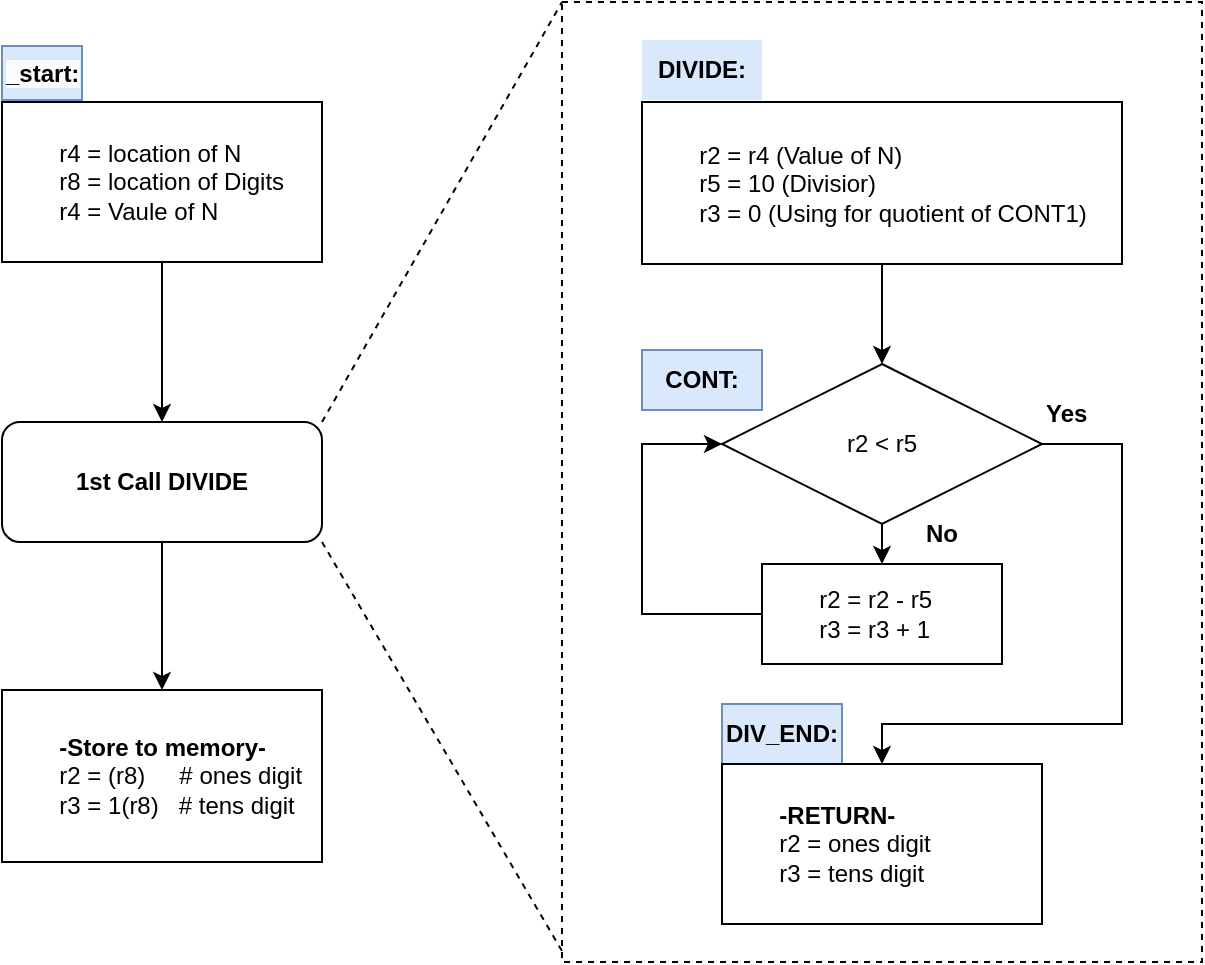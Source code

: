 <mxfile version="24.7.13">
  <diagram name="페이지-1" id="ce_NVx3RETFj6dejwcUg">
    <mxGraphModel dx="1050" dy="522" grid="1" gridSize="10" guides="1" tooltips="1" connect="1" arrows="1" fold="1" page="1" pageScale="1" pageWidth="827" pageHeight="1169" math="0" shadow="0">
      <root>
        <mxCell id="0" />
        <mxCell id="1" parent="0" />
        <mxCell id="Ou3jM49S1WrMlTZlGvHu-3" style="edgeStyle=orthogonalEdgeStyle;rounded=0;orthogonalLoop=1;jettySize=auto;html=1;exitX=0.5;exitY=1;exitDx=0;exitDy=0;entryX=0.5;entryY=0;entryDx=0;entryDy=0;" edge="1" parent="1" source="Ou3jM49S1WrMlTZlGvHu-4" target="Ou3jM49S1WrMlTZlGvHu-8">
          <mxGeometry relative="1" as="geometry" />
        </mxCell>
        <mxCell id="Ou3jM49S1WrMlTZlGvHu-4" value="&lt;div&gt;&lt;span style=&quot;white-space: pre;&quot;&gt;&#x9;&lt;/span&gt;r4 = location of N&lt;br&gt;&lt;div&gt;&lt;span style=&quot;background-color: initial;&quot;&gt;&amp;nbsp; &amp;nbsp; &amp;nbsp;&amp;nbsp;&lt;span style=&quot;white-space: pre;&quot;&gt;&#x9;&lt;/span&gt;r8 = location of Digits&lt;/span&gt;&lt;/div&gt;&lt;/div&gt;&lt;span style=&quot;white-space: pre;&quot;&gt;&#x9;&lt;/span&gt;r4 = Vaule of N" style="rounded=0;whiteSpace=wrap;html=1;align=left;" vertex="1" parent="1">
          <mxGeometry x="120" y="250" width="160" height="80" as="geometry" />
        </mxCell>
        <mxCell id="Ou3jM49S1WrMlTZlGvHu-56" value="" style="edgeStyle=orthogonalEdgeStyle;rounded=0;orthogonalLoop=1;jettySize=auto;html=1;" edge="1" parent="1" source="Ou3jM49S1WrMlTZlGvHu-8" target="Ou3jM49S1WrMlTZlGvHu-45">
          <mxGeometry relative="1" as="geometry" />
        </mxCell>
        <mxCell id="Ou3jM49S1WrMlTZlGvHu-8" value="&lt;b&gt;1st Call DIVIDE&lt;/b&gt;" style="rounded=1;whiteSpace=wrap;html=1;" vertex="1" parent="1">
          <mxGeometry x="120" y="410" width="160" height="60" as="geometry" />
        </mxCell>
        <mxCell id="Ou3jM49S1WrMlTZlGvHu-9" value="" style="endArrow=none;dashed=1;html=1;rounded=0;entryX=0;entryY=0;entryDx=0;entryDy=0;exitX=1;exitY=0;exitDx=0;exitDy=0;" edge="1" parent="1" target="Ou3jM49S1WrMlTZlGvHu-47" source="Ou3jM49S1WrMlTZlGvHu-8">
          <mxGeometry width="50" height="50" relative="1" as="geometry">
            <mxPoint x="280" y="360" as="sourcePoint" />
            <mxPoint x="290" y="40" as="targetPoint" />
          </mxGeometry>
        </mxCell>
        <mxCell id="Ou3jM49S1WrMlTZlGvHu-10" value="" style="endArrow=none;dashed=1;html=1;rounded=0;entryX=0.003;entryY=0.992;entryDx=0;entryDy=0;entryPerimeter=0;exitX=1;exitY=1;exitDx=0;exitDy=0;" edge="1" parent="1" source="Ou3jM49S1WrMlTZlGvHu-8" target="Ou3jM49S1WrMlTZlGvHu-47">
          <mxGeometry width="50" height="50" relative="1" as="geometry">
            <mxPoint x="280" y="420" as="sourcePoint" />
            <mxPoint x="280" y="850" as="targetPoint" />
          </mxGeometry>
        </mxCell>
        <mxCell id="Ou3jM49S1WrMlTZlGvHu-11" style="edgeStyle=orthogonalEdgeStyle;rounded=0;orthogonalLoop=1;jettySize=auto;html=1;exitX=0.5;exitY=1;exitDx=0;exitDy=0;entryX=0.5;entryY=0;entryDx=0;entryDy=0;" edge="1" parent="1" source="Ou3jM49S1WrMlTZlGvHu-12" target="Ou3jM49S1WrMlTZlGvHu-17">
          <mxGeometry relative="1" as="geometry" />
        </mxCell>
        <mxCell id="Ou3jM49S1WrMlTZlGvHu-12" value="&lt;span style=&quot;white-space: pre;&quot;&gt;&#x9;&lt;/span&gt;r2 = r4 (Value of N)&lt;br&gt;&lt;span style=&quot;white-space: pre;&quot;&gt;&#x9;&lt;/span&gt;r5 = 10 (Divisior)&lt;br&gt;&lt;span style=&quot;white-space: pre;&quot;&gt;&#x9;&lt;/span&gt;r3 = 0 (Using for quotient of CONT1)" style="rounded=0;whiteSpace=wrap;html=1;align=left;" vertex="1" parent="1">
          <mxGeometry x="440" y="250" width="240" height="81" as="geometry" />
        </mxCell>
        <mxCell id="Ou3jM49S1WrMlTZlGvHu-13" value="DIVIDE:" style="text;html=1;strokeColor=none;fillColor=#dae8fc;align=center;verticalAlign=middle;whiteSpace=wrap;rounded=0;fontStyle=1" vertex="1" parent="1">
          <mxGeometry x="440" y="219" width="60" height="30" as="geometry" />
        </mxCell>
        <mxCell id="Ou3jM49S1WrMlTZlGvHu-14" value="CONT:" style="text;html=1;strokeColor=#6c8ebf;fillColor=#dae8fc;align=center;verticalAlign=middle;whiteSpace=wrap;rounded=0;fontStyle=1" vertex="1" parent="1">
          <mxGeometry x="440" y="374" width="60" height="30" as="geometry" />
        </mxCell>
        <mxCell id="Ou3jM49S1WrMlTZlGvHu-15" style="edgeStyle=orthogonalEdgeStyle;rounded=0;orthogonalLoop=1;jettySize=auto;html=1;exitX=0.5;exitY=1;exitDx=0;exitDy=0;entryX=0.5;entryY=0;entryDx=0;entryDy=0;" edge="1" parent="1" source="Ou3jM49S1WrMlTZlGvHu-17" target="Ou3jM49S1WrMlTZlGvHu-19">
          <mxGeometry relative="1" as="geometry" />
        </mxCell>
        <mxCell id="Ou3jM49S1WrMlTZlGvHu-16" style="edgeStyle=orthogonalEdgeStyle;rounded=0;orthogonalLoop=1;jettySize=auto;html=1;exitX=1;exitY=0.5;exitDx=0;exitDy=0;" edge="1" parent="1" source="Ou3jM49S1WrMlTZlGvHu-17" target="Ou3jM49S1WrMlTZlGvHu-33">
          <mxGeometry relative="1" as="geometry">
            <Array as="points">
              <mxPoint x="680" y="421" />
              <mxPoint x="680" y="561" />
              <mxPoint x="560" y="561" />
            </Array>
            <mxPoint x="560" y="581" as="targetPoint" />
          </mxGeometry>
        </mxCell>
        <mxCell id="Ou3jM49S1WrMlTZlGvHu-17" value="r2 &amp;lt; r5" style="rhombus;whiteSpace=wrap;html=1;" vertex="1" parent="1">
          <mxGeometry x="480" y="381" width="160" height="80" as="geometry" />
        </mxCell>
        <mxCell id="Ou3jM49S1WrMlTZlGvHu-18" style="edgeStyle=orthogonalEdgeStyle;rounded=0;orthogonalLoop=1;jettySize=auto;html=1;exitX=0;exitY=0.5;exitDx=0;exitDy=0;entryX=0;entryY=0.5;entryDx=0;entryDy=0;" edge="1" parent="1" source="Ou3jM49S1WrMlTZlGvHu-19" target="Ou3jM49S1WrMlTZlGvHu-17">
          <mxGeometry relative="1" as="geometry">
            <Array as="points">
              <mxPoint x="440" y="506" />
              <mxPoint x="440" y="421" />
            </Array>
          </mxGeometry>
        </mxCell>
        <mxCell id="Ou3jM49S1WrMlTZlGvHu-19" value="&lt;span style=&quot;white-space: pre;&quot;&gt;&#x9;&lt;/span&gt;r2 = r2 - r5&lt;br&gt;&lt;span style=&quot;white-space: pre;&quot;&gt;&#x9;&lt;/span&gt;r3 = r3 + 1" style="rounded=0;html=1;align=left;fontStyle=0" vertex="1" parent="1">
          <mxGeometry x="500" y="481" width="120" height="50" as="geometry" />
        </mxCell>
        <mxCell id="Ou3jM49S1WrMlTZlGvHu-21" style="edgeStyle=orthogonalEdgeStyle;rounded=0;orthogonalLoop=1;jettySize=auto;html=1;exitX=0.5;exitY=1;exitDx=0;exitDy=0;entryX=0.5;entryY=0;entryDx=0;entryDy=0;" edge="1" parent="1" source="Ou3jM49S1WrMlTZlGvHu-23">
          <mxGeometry relative="1" as="geometry">
            <mxPoint x="560" y="490" as="targetPoint" />
          </mxGeometry>
        </mxCell>
        <mxCell id="Ou3jM49S1WrMlTZlGvHu-22" style="edgeStyle=orthogonalEdgeStyle;rounded=0;orthogonalLoop=1;jettySize=auto;html=1;exitX=1;exitY=0.5;exitDx=0;exitDy=0;entryX=0.5;entryY=0;entryDx=0;entryDy=0;" edge="1" parent="1" source="Ou3jM49S1WrMlTZlGvHu-23">
          <mxGeometry relative="1" as="geometry">
            <Array as="points">
              <mxPoint x="680" y="430" />
              <mxPoint x="680" y="570" />
              <mxPoint x="560" y="570" />
            </Array>
            <mxPoint x="560" y="585" as="targetPoint" />
          </mxGeometry>
        </mxCell>
        <mxCell id="Ou3jM49S1WrMlTZlGvHu-24" style="edgeStyle=orthogonalEdgeStyle;rounded=0;orthogonalLoop=1;jettySize=auto;html=1;exitX=0;exitY=0.5;exitDx=0;exitDy=0;entryX=0;entryY=0.5;entryDx=0;entryDy=0;" edge="1" parent="1" target="Ou3jM49S1WrMlTZlGvHu-23">
          <mxGeometry relative="1" as="geometry">
            <Array as="points">
              <mxPoint x="440" y="515" />
              <mxPoint x="440" y="430" />
            </Array>
            <mxPoint x="500" y="515" as="sourcePoint" />
          </mxGeometry>
        </mxCell>
        <mxCell id="Ou3jM49S1WrMlTZlGvHu-27" style="edgeStyle=orthogonalEdgeStyle;rounded=0;orthogonalLoop=1;jettySize=auto;html=1;exitX=0.5;exitY=1;exitDx=0;exitDy=0;entryX=0.5;entryY=0;entryDx=0;entryDy=0;" edge="1" parent="1" source="Ou3jM49S1WrMlTZlGvHu-29">
          <mxGeometry relative="1" as="geometry">
            <mxPoint x="560" y="690" as="targetPoint" />
          </mxGeometry>
        </mxCell>
        <mxCell id="Ou3jM49S1WrMlTZlGvHu-30" style="edgeStyle=orthogonalEdgeStyle;rounded=0;orthogonalLoop=1;jettySize=auto;html=1;exitX=0;exitY=0.5;exitDx=0;exitDy=0;entryX=0;entryY=0.5;entryDx=0;entryDy=0;" edge="1" parent="1" target="Ou3jM49S1WrMlTZlGvHu-29">
          <mxGeometry relative="1" as="geometry">
            <Array as="points">
              <mxPoint x="440" y="715" />
              <mxPoint x="440" y="625" />
            </Array>
            <mxPoint x="500" y="715" as="sourcePoint" />
          </mxGeometry>
        </mxCell>
        <mxCell id="Ou3jM49S1WrMlTZlGvHu-32" value="DIV_END:" style="text;html=1;strokeColor=#6c8ebf;fillColor=#dae8fc;align=center;verticalAlign=middle;whiteSpace=wrap;rounded=0;fontStyle=1" vertex="1" parent="1">
          <mxGeometry x="480" y="551" width="60" height="30" as="geometry" />
        </mxCell>
        <mxCell id="Ou3jM49S1WrMlTZlGvHu-33" value="&lt;div style=&quot;&quot;&gt;&lt;b style=&quot;background-color: initial;&quot;&gt;&lt;span style=&quot;white-space: pre;&quot;&gt;&#x9;&lt;/span&gt;-RETURN-&lt;/b&gt;&lt;/div&gt;&lt;div style=&quot;&quot;&gt;&lt;span style=&quot;background-color: initial;&quot;&gt;&lt;span style=&quot;white-space: pre;&quot;&gt;&#x9;&lt;/span&gt;r2 = ones digit&lt;/span&gt;&lt;/div&gt;&lt;div style=&quot;&quot;&gt;&lt;span style=&quot;background-color: initial;&quot;&gt;&lt;span style=&quot;white-space: pre;&quot;&gt;&lt;span style=&quot;white-space: pre;&quot;&gt;&#x9;&lt;/span&gt;&lt;/span&gt;r3&amp;nbsp;= tens digit&lt;br&gt;&lt;/span&gt;&lt;/div&gt;" style="rounded=0;whiteSpace=wrap;html=1;align=left;" vertex="1" parent="1">
          <mxGeometry x="480" y="581" width="160" height="80" as="geometry" />
        </mxCell>
        <mxCell id="Ou3jM49S1WrMlTZlGvHu-35" value="Yes" style="text;html=1;strokeColor=none;fillColor=none;align=left;verticalAlign=middle;whiteSpace=wrap;rounded=0;fontStyle=1" vertex="1" parent="1">
          <mxGeometry x="640" y="391" width="60" height="30" as="geometry" />
        </mxCell>
        <mxCell id="Ou3jM49S1WrMlTZlGvHu-38" value="No" style="text;html=1;strokeColor=none;fillColor=none;align=left;verticalAlign=middle;whiteSpace=wrap;rounded=0;fontStyle=1" vertex="1" parent="1">
          <mxGeometry x="580" y="451" width="60" height="30" as="geometry" />
        </mxCell>
        <mxCell id="Ou3jM49S1WrMlTZlGvHu-45" value="&lt;b&gt;&lt;span style=&quot;white-space: pre;&quot;&gt;&#x9;&lt;/span&gt;-Store to memory-&lt;/b&gt;&lt;br&gt;&lt;span style=&quot;white-space: pre;&quot;&gt;&#x9;&lt;/span&gt;r2 = (r8)&lt;span style=&quot;white-space: pre;&quot;&gt;&#x9;&lt;/span&gt;&amp;nbsp; # ones digit&lt;br&gt;&lt;span style=&quot;white-space: pre;&quot;&gt;&#x9;&lt;/span&gt;r3 = 1(r8)&amp;nbsp; &amp;nbsp;# tens digit" style="rounded=0;whiteSpace=wrap;html=1;align=left;" vertex="1" parent="1">
          <mxGeometry x="120" y="544" width="160" height="86" as="geometry" />
        </mxCell>
        <mxCell id="Ou3jM49S1WrMlTZlGvHu-47" value="" style="rounded=0;whiteSpace=wrap;html=1;dashed=1;fillColor=none;" vertex="1" parent="1">
          <mxGeometry x="400" y="200" width="320" height="480" as="geometry" />
        </mxCell>
        <mxCell id="Ou3jM49S1WrMlTZlGvHu-53" value="&lt;span style=&quot;color: rgb(0, 0, 0); font-family: Helvetica; font-size: 12px; font-style: normal; font-variant-ligatures: normal; font-variant-caps: normal; font-weight: 700; letter-spacing: normal; orphans: 2; text-align: center; text-indent: 0px; text-transform: none; widows: 2; word-spacing: 0px; -webkit-text-stroke-width: 0px; white-space: normal; background-color: rgb(251, 251, 251); text-decoration-thickness: initial; text-decoration-style: initial; text-decoration-color: initial; display: inline !important; float: none;&quot;&gt;_start:&lt;/span&gt;" style="text;whiteSpace=wrap;html=1;fillColor=#dae8fc;strokeColor=#6c8ebf;" vertex="1" parent="1">
          <mxGeometry x="120" y="222" width="40" height="27" as="geometry" />
        </mxCell>
      </root>
    </mxGraphModel>
  </diagram>
</mxfile>
